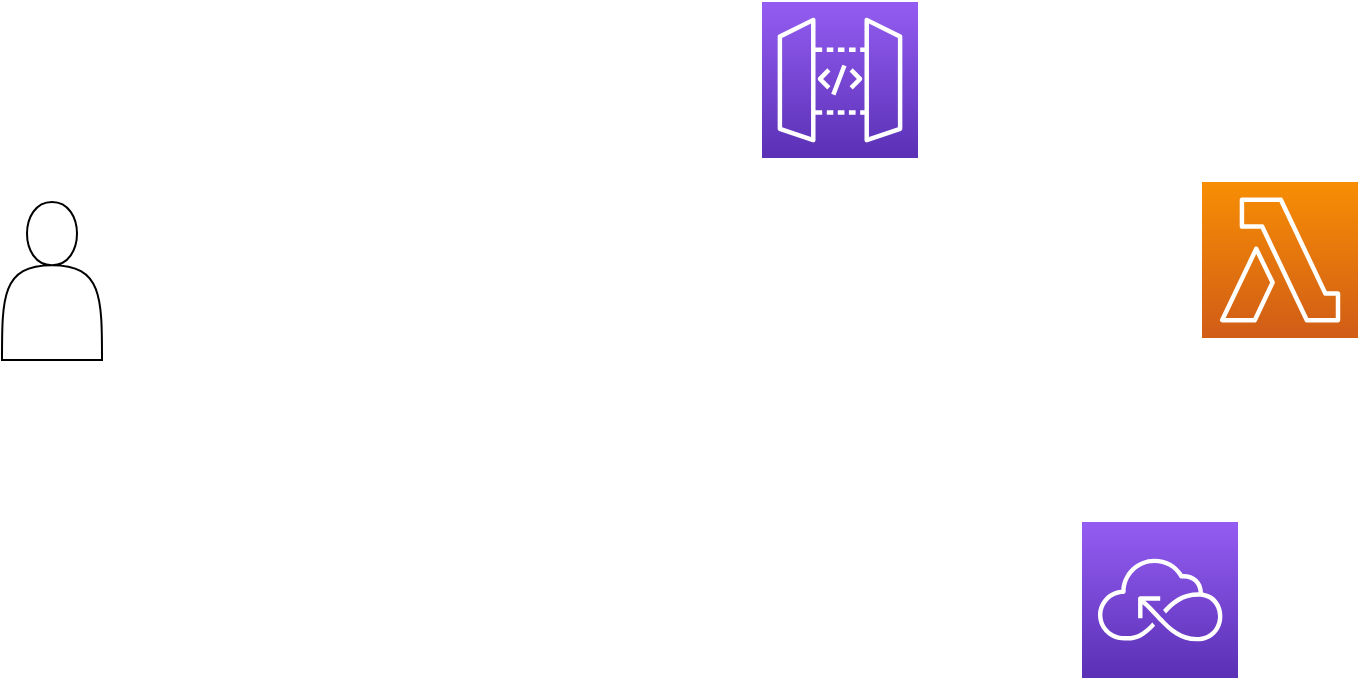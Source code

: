 <mxfile version="21.1.2" type="github">
  <diagram name="페이지-1" id="t-yoXFfWsxb9NFPnw0J1">
    <mxGraphModel dx="1437" dy="874" grid="1" gridSize="10" guides="1" tooltips="1" connect="1" arrows="1" fold="1" page="1" pageScale="1" pageWidth="827" pageHeight="1169" math="0" shadow="0">
      <root>
        <mxCell id="0" />
        <mxCell id="1" parent="0" />
        <mxCell id="emlEC8Lg0jCze4tRTVf4-1" value="" style="sketch=0;points=[[0,0,0],[0.25,0,0],[0.5,0,0],[0.75,0,0],[1,0,0],[0,1,0],[0.25,1,0],[0.5,1,0],[0.75,1,0],[1,1,0],[0,0.25,0],[0,0.5,0],[0,0.75,0],[1,0.25,0],[1,0.5,0],[1,0.75,0]];outlineConnect=0;fontColor=#232F3E;gradientColor=#945DF2;gradientDirection=north;fillColor=#5A30B5;strokeColor=#ffffff;dashed=0;verticalLabelPosition=bottom;verticalAlign=top;align=center;html=1;fontSize=12;fontStyle=0;aspect=fixed;shape=mxgraph.aws4.resourceIcon;resIcon=mxgraph.aws4.serverless;" vertex="1" parent="1">
          <mxGeometry x="590" y="410" width="78" height="78" as="geometry" />
        </mxCell>
        <mxCell id="emlEC8Lg0jCze4tRTVf4-2" value="" style="sketch=0;points=[[0,0,0],[0.25,0,0],[0.5,0,0],[0.75,0,0],[1,0,0],[0,1,0],[0.25,1,0],[0.5,1,0],[0.75,1,0],[1,1,0],[0,0.25,0],[0,0.5,0],[0,0.75,0],[1,0.25,0],[1,0.5,0],[1,0.75,0]];outlineConnect=0;fontColor=#232F3E;gradientColor=#945DF2;gradientDirection=north;fillColor=#5A30B5;strokeColor=#ffffff;dashed=0;verticalLabelPosition=bottom;verticalAlign=top;align=center;html=1;fontSize=12;fontStyle=0;aspect=fixed;shape=mxgraph.aws4.resourceIcon;resIcon=mxgraph.aws4.api_gateway;" vertex="1" parent="1">
          <mxGeometry x="430" y="150" width="78" height="78" as="geometry" />
        </mxCell>
        <mxCell id="emlEC8Lg0jCze4tRTVf4-3" value="" style="sketch=0;points=[[0,0,0],[0.25,0,0],[0.5,0,0],[0.75,0,0],[1,0,0],[0,1,0],[0.25,1,0],[0.5,1,0],[0.75,1,0],[1,1,0],[0,0.25,0],[0,0.5,0],[0,0.75,0],[1,0.25,0],[1,0.5,0],[1,0.75,0]];outlineConnect=0;fontColor=#232F3E;gradientColor=#F78E04;gradientDirection=north;fillColor=#D05C17;strokeColor=#ffffff;dashed=0;verticalLabelPosition=bottom;verticalAlign=top;align=center;html=1;fontSize=12;fontStyle=0;aspect=fixed;shape=mxgraph.aws4.resourceIcon;resIcon=mxgraph.aws4.lambda;" vertex="1" parent="1">
          <mxGeometry x="650" y="240" width="78" height="78" as="geometry" />
        </mxCell>
        <mxCell id="emlEC8Lg0jCze4tRTVf4-4" value="" style="shape=image;verticalLabelPosition=bottom;labelBackgroundColor=default;verticalAlign=top;aspect=fixed;imageAspect=0;image=https://reactjs-kr.firebaseapp.com/logo-og.png;clipPath=inset(18.35% 33.33% 18.35% 33.33%);" vertex="1" parent="1">
          <mxGeometry x="110" y="250" width="80" height="80" as="geometry" />
        </mxCell>
        <mxCell id="emlEC8Lg0jCze4tRTVf4-5" value="" style="shape=actor;whiteSpace=wrap;html=1;" vertex="1" parent="1">
          <mxGeometry x="50" y="250" width="50" height="79" as="geometry" />
        </mxCell>
      </root>
    </mxGraphModel>
  </diagram>
</mxfile>
